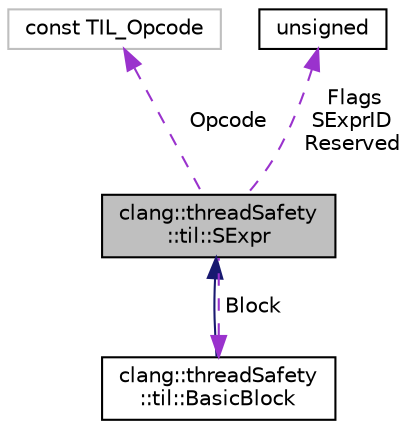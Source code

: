 digraph "clang::threadSafety::til::SExpr"
{
 // LATEX_PDF_SIZE
  bgcolor="transparent";
  edge [fontname="Helvetica",fontsize="10",labelfontname="Helvetica",labelfontsize="10"];
  node [fontname="Helvetica",fontsize="10",shape=record];
  Node1 [label="clang::threadSafety\l::til::SExpr",height=0.2,width=0.4,color="black", fillcolor="grey75", style="filled", fontcolor="black",tooltip="Base class for AST nodes in the typed intermediate language."];
  Node2 -> Node1 [dir="back",color="darkorchid3",fontsize="10",style="dashed",label=" Opcode" ,fontname="Helvetica"];
  Node2 [label="const TIL_Opcode",height=0.2,width=0.4,color="grey75",tooltip=" "];
  Node3 -> Node1 [dir="back",color="darkorchid3",fontsize="10",style="dashed",label=" Block" ,fontname="Helvetica"];
  Node3 [label="clang::threadSafety\l::til::BasicBlock",height=0.2,width=0.4,color="black",URL="$classclang_1_1threadSafety_1_1til_1_1BasicBlock.html",tooltip="A basic block is part of an SCFG."];
  Node1 -> Node3 [dir="back",color="midnightblue",fontsize="10",style="solid",fontname="Helvetica"];
  Node4 -> Node1 [dir="back",color="darkorchid3",fontsize="10",style="dashed",label=" Flags\nSExprID\nReserved" ,fontname="Helvetica"];
  Node4 [label="unsigned",height=0.2,width=0.4,color="black",URL="$classunsigned.html",tooltip=" "];
}
